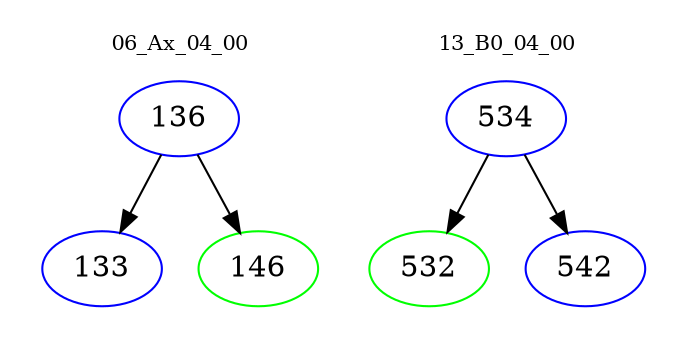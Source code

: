 digraph{
subgraph cluster_0 {
color = white
label = "06_Ax_04_00";
fontsize=10;
T0_136 [label="136", color="blue"]
T0_136 -> T0_133 [color="black"]
T0_133 [label="133", color="blue"]
T0_136 -> T0_146 [color="black"]
T0_146 [label="146", color="green"]
}
subgraph cluster_1 {
color = white
label = "13_B0_04_00";
fontsize=10;
T1_534 [label="534", color="blue"]
T1_534 -> T1_532 [color="black"]
T1_532 [label="532", color="green"]
T1_534 -> T1_542 [color="black"]
T1_542 [label="542", color="blue"]
}
}
